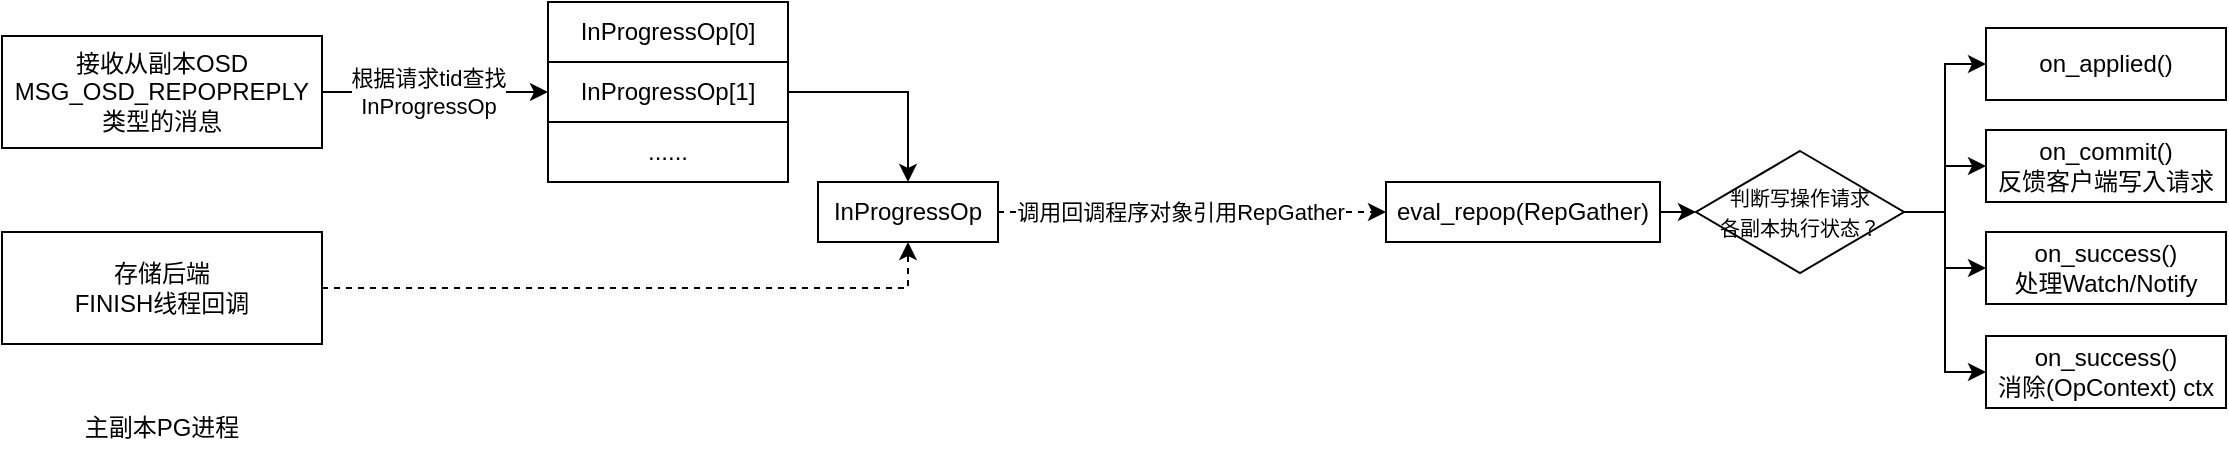 <mxfile version="13.9.9" type="device"><diagram id="4dabPbjTjolmQO4_qAO9" name="第 1 页"><mxGraphModel dx="622" dy="389" grid="0" gridSize="10" guides="1" tooltips="1" connect="1" arrows="1" fold="1" page="1" pageScale="1" pageWidth="1169" pageHeight="827" math="0" shadow="0"><root><mxCell id="0"/><mxCell id="1" parent="0"/><mxCell id="b_rScVotsp1l4R8Lmdaj-7" style="edgeStyle=orthogonalEdgeStyle;rounded=0;orthogonalLoop=1;jettySize=auto;html=1;exitX=1;exitY=0.5;exitDx=0;exitDy=0;" edge="1" parent="1" source="b_rScVotsp1l4R8Lmdaj-1" target="b_rScVotsp1l4R8Lmdaj-5"><mxGeometry relative="1" as="geometry"/></mxCell><mxCell id="b_rScVotsp1l4R8Lmdaj-9" value="根据请求tid查找&lt;br&gt;InProgressOp" style="edgeLabel;html=1;align=center;verticalAlign=middle;resizable=0;points=[];" vertex="1" connectable="0" parent="b_rScVotsp1l4R8Lmdaj-7"><mxGeometry x="-0.115" y="-1" relative="1" as="geometry"><mxPoint x="2.71" y="-1" as="offset"/></mxGeometry></mxCell><mxCell id="b_rScVotsp1l4R8Lmdaj-1" value="接收从副本OSD&lt;br&gt;MSG_OSD_REPOPREPLY&lt;br&gt;类型的消息" style="rounded=0;whiteSpace=wrap;html=1;" vertex="1" parent="1"><mxGeometry x="24" y="369" width="160" height="56" as="geometry"/></mxCell><mxCell id="b_rScVotsp1l4R8Lmdaj-12" style="edgeStyle=orthogonalEdgeStyle;rounded=0;orthogonalLoop=1;jettySize=auto;html=1;exitX=1;exitY=0.5;exitDx=0;exitDy=0;entryX=0.5;entryY=1;entryDx=0;entryDy=0;dashed=1;" edge="1" parent="1" source="b_rScVotsp1l4R8Lmdaj-2" target="b_rScVotsp1l4R8Lmdaj-10"><mxGeometry relative="1" as="geometry"/></mxCell><mxCell id="b_rScVotsp1l4R8Lmdaj-2" value="存储后端&lt;br&gt;FINISH线程回调" style="rounded=0;whiteSpace=wrap;html=1;" vertex="1" parent="1"><mxGeometry x="24" y="467" width="160" height="56" as="geometry"/></mxCell><mxCell id="b_rScVotsp1l4R8Lmdaj-3" value="主副本PG进程" style="text;html=1;strokeColor=none;fillColor=none;align=center;verticalAlign=middle;whiteSpace=wrap;rounded=0;" vertex="1" parent="1"><mxGeometry x="59" y="555" width="90" height="20" as="geometry"/></mxCell><mxCell id="b_rScVotsp1l4R8Lmdaj-4" value="InProgressOp[0]" style="rounded=0;whiteSpace=wrap;html=1;" vertex="1" parent="1"><mxGeometry x="297" y="352" width="120" height="30" as="geometry"/></mxCell><mxCell id="b_rScVotsp1l4R8Lmdaj-11" style="edgeStyle=orthogonalEdgeStyle;rounded=0;orthogonalLoop=1;jettySize=auto;html=1;exitX=1;exitY=0.5;exitDx=0;exitDy=0;" edge="1" parent="1" source="b_rScVotsp1l4R8Lmdaj-5" target="b_rScVotsp1l4R8Lmdaj-10"><mxGeometry relative="1" as="geometry"/></mxCell><mxCell id="b_rScVotsp1l4R8Lmdaj-5" value="InProgressOp[1]" style="rounded=0;whiteSpace=wrap;html=1;" vertex="1" parent="1"><mxGeometry x="297" y="382" width="120" height="30" as="geometry"/></mxCell><mxCell id="b_rScVotsp1l4R8Lmdaj-6" value="......" style="rounded=0;whiteSpace=wrap;html=1;" vertex="1" parent="1"><mxGeometry x="297" y="412" width="120" height="30" as="geometry"/></mxCell><mxCell id="b_rScVotsp1l4R8Lmdaj-14" style="edgeStyle=orthogonalEdgeStyle;rounded=0;orthogonalLoop=1;jettySize=auto;html=1;exitX=1;exitY=0.5;exitDx=0;exitDy=0;dashed=1;" edge="1" parent="1" source="b_rScVotsp1l4R8Lmdaj-10" target="b_rScVotsp1l4R8Lmdaj-13"><mxGeometry relative="1" as="geometry"/></mxCell><mxCell id="b_rScVotsp1l4R8Lmdaj-15" value="调用回调程序对象引用RepGather" style="edgeLabel;html=1;align=center;verticalAlign=middle;resizable=0;points=[];" vertex="1" connectable="0" parent="b_rScVotsp1l4R8Lmdaj-14"><mxGeometry x="-0.183" y="2" relative="1" as="geometry"><mxPoint x="11.57" y="2" as="offset"/></mxGeometry></mxCell><mxCell id="b_rScVotsp1l4R8Lmdaj-10" value="InProgressOp" style="rounded=0;whiteSpace=wrap;html=1;" vertex="1" parent="1"><mxGeometry x="432" y="442" width="90" height="30" as="geometry"/></mxCell><mxCell id="b_rScVotsp1l4R8Lmdaj-17" style="edgeStyle=orthogonalEdgeStyle;rounded=0;orthogonalLoop=1;jettySize=auto;html=1;exitX=1;exitY=0.5;exitDx=0;exitDy=0;entryX=0;entryY=0.5;entryDx=0;entryDy=0;" edge="1" parent="1" source="b_rScVotsp1l4R8Lmdaj-13" target="b_rScVotsp1l4R8Lmdaj-16"><mxGeometry relative="1" as="geometry"/></mxCell><mxCell id="b_rScVotsp1l4R8Lmdaj-13" value="eval_repop(RepGather)" style="rounded=0;whiteSpace=wrap;html=1;" vertex="1" parent="1"><mxGeometry x="716" y="442" width="137" height="30" as="geometry"/></mxCell><mxCell id="b_rScVotsp1l4R8Lmdaj-30" style="edgeStyle=orthogonalEdgeStyle;rounded=0;orthogonalLoop=1;jettySize=auto;html=1;exitX=1;exitY=0.5;exitDx=0;exitDy=0;entryX=0;entryY=0.5;entryDx=0;entryDy=0;" edge="1" parent="1" source="b_rScVotsp1l4R8Lmdaj-16" target="b_rScVotsp1l4R8Lmdaj-18"><mxGeometry relative="1" as="geometry"/></mxCell><mxCell id="b_rScVotsp1l4R8Lmdaj-31" style="edgeStyle=orthogonalEdgeStyle;rounded=0;orthogonalLoop=1;jettySize=auto;html=1;exitX=1;exitY=0.5;exitDx=0;exitDy=0;" edge="1" parent="1" source="b_rScVotsp1l4R8Lmdaj-16" target="b_rScVotsp1l4R8Lmdaj-19"><mxGeometry relative="1" as="geometry"/></mxCell><mxCell id="b_rScVotsp1l4R8Lmdaj-32" style="edgeStyle=orthogonalEdgeStyle;rounded=0;orthogonalLoop=1;jettySize=auto;html=1;exitX=1;exitY=0.5;exitDx=0;exitDy=0;" edge="1" parent="1" source="b_rScVotsp1l4R8Lmdaj-16" target="b_rScVotsp1l4R8Lmdaj-20"><mxGeometry relative="1" as="geometry"/></mxCell><mxCell id="b_rScVotsp1l4R8Lmdaj-33" style="edgeStyle=orthogonalEdgeStyle;rounded=0;orthogonalLoop=1;jettySize=auto;html=1;exitX=1;exitY=0.5;exitDx=0;exitDy=0;entryX=0;entryY=0.5;entryDx=0;entryDy=0;" edge="1" parent="1" source="b_rScVotsp1l4R8Lmdaj-16" target="b_rScVotsp1l4R8Lmdaj-21"><mxGeometry relative="1" as="geometry"/></mxCell><mxCell id="b_rScVotsp1l4R8Lmdaj-16" value="&lt;font style=&quot;font-size: 10px&quot;&gt;判断写操作请求&lt;br&gt;各副本执行状态？&lt;/font&gt;" style="rhombus;whiteSpace=wrap;html=1;" vertex="1" parent="1"><mxGeometry x="871" y="426.5" width="104" height="61" as="geometry"/></mxCell><mxCell id="b_rScVotsp1l4R8Lmdaj-18" value="on_applied()" style="rounded=0;whiteSpace=wrap;html=1;" vertex="1" parent="1"><mxGeometry x="1016" y="365" width="120" height="36" as="geometry"/></mxCell><mxCell id="b_rScVotsp1l4R8Lmdaj-19" value="on_commit()&lt;br&gt;反馈客户端写入请求" style="rounded=0;whiteSpace=wrap;html=1;" vertex="1" parent="1"><mxGeometry x="1016" y="416" width="120" height="36" as="geometry"/></mxCell><mxCell id="b_rScVotsp1l4R8Lmdaj-20" value="on_success()&lt;br&gt;处理Watch/Notify" style="rounded=0;whiteSpace=wrap;html=1;" vertex="1" parent="1"><mxGeometry x="1016" y="467" width="120" height="36" as="geometry"/></mxCell><mxCell id="b_rScVotsp1l4R8Lmdaj-21" value="on_success()&lt;br&gt;消除(OpContext) ctx" style="rounded=0;whiteSpace=wrap;html=1;" vertex="1" parent="1"><mxGeometry x="1016" y="519" width="120" height="36" as="geometry"/></mxCell></root></mxGraphModel></diagram></mxfile>